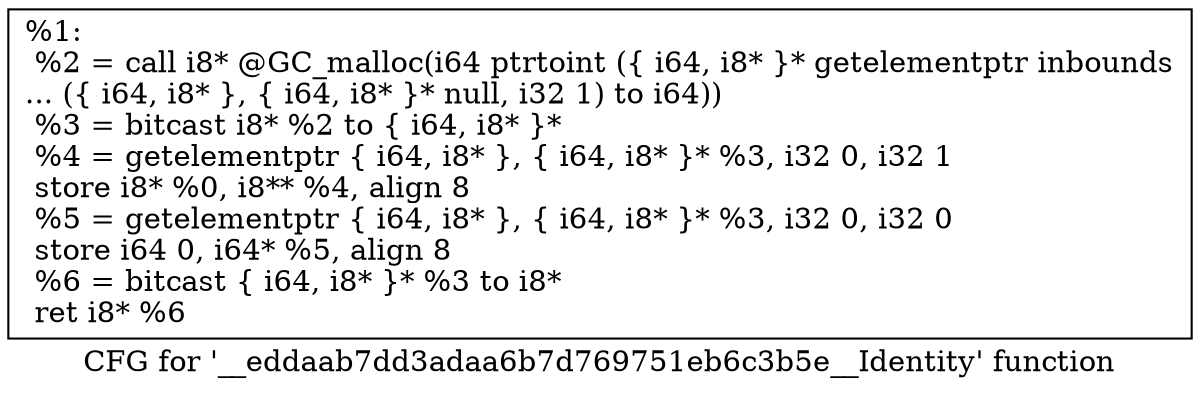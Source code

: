 digraph "CFG for '__eddaab7dd3adaa6b7d769751eb6c3b5e__Identity' function" {
	label="CFG for '__eddaab7dd3adaa6b7d769751eb6c3b5e__Identity' function";

	Node0x7f98126250d0 [shape=record,label="{%1:\l  %2 = call i8* @GC_malloc(i64 ptrtoint (\{ i64, i8* \}* getelementptr inbounds\l... (\{ i64, i8* \}, \{ i64, i8* \}* null, i32 1) to i64))\l  %3 = bitcast i8* %2 to \{ i64, i8* \}*\l  %4 = getelementptr \{ i64, i8* \}, \{ i64, i8* \}* %3, i32 0, i32 1\l  store i8* %0, i8** %4, align 8\l  %5 = getelementptr \{ i64, i8* \}, \{ i64, i8* \}* %3, i32 0, i32 0\l  store i64 0, i64* %5, align 8\l  %6 = bitcast \{ i64, i8* \}* %3 to i8*\l  ret i8* %6\l}"];
}
